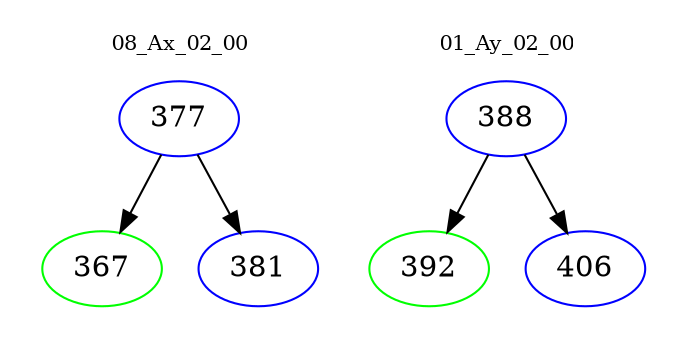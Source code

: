 digraph{
subgraph cluster_0 {
color = white
label = "08_Ax_02_00";
fontsize=10;
T0_377 [label="377", color="blue"]
T0_377 -> T0_367 [color="black"]
T0_367 [label="367", color="green"]
T0_377 -> T0_381 [color="black"]
T0_381 [label="381", color="blue"]
}
subgraph cluster_1 {
color = white
label = "01_Ay_02_00";
fontsize=10;
T1_388 [label="388", color="blue"]
T1_388 -> T1_392 [color="black"]
T1_392 [label="392", color="green"]
T1_388 -> T1_406 [color="black"]
T1_406 [label="406", color="blue"]
}
}
